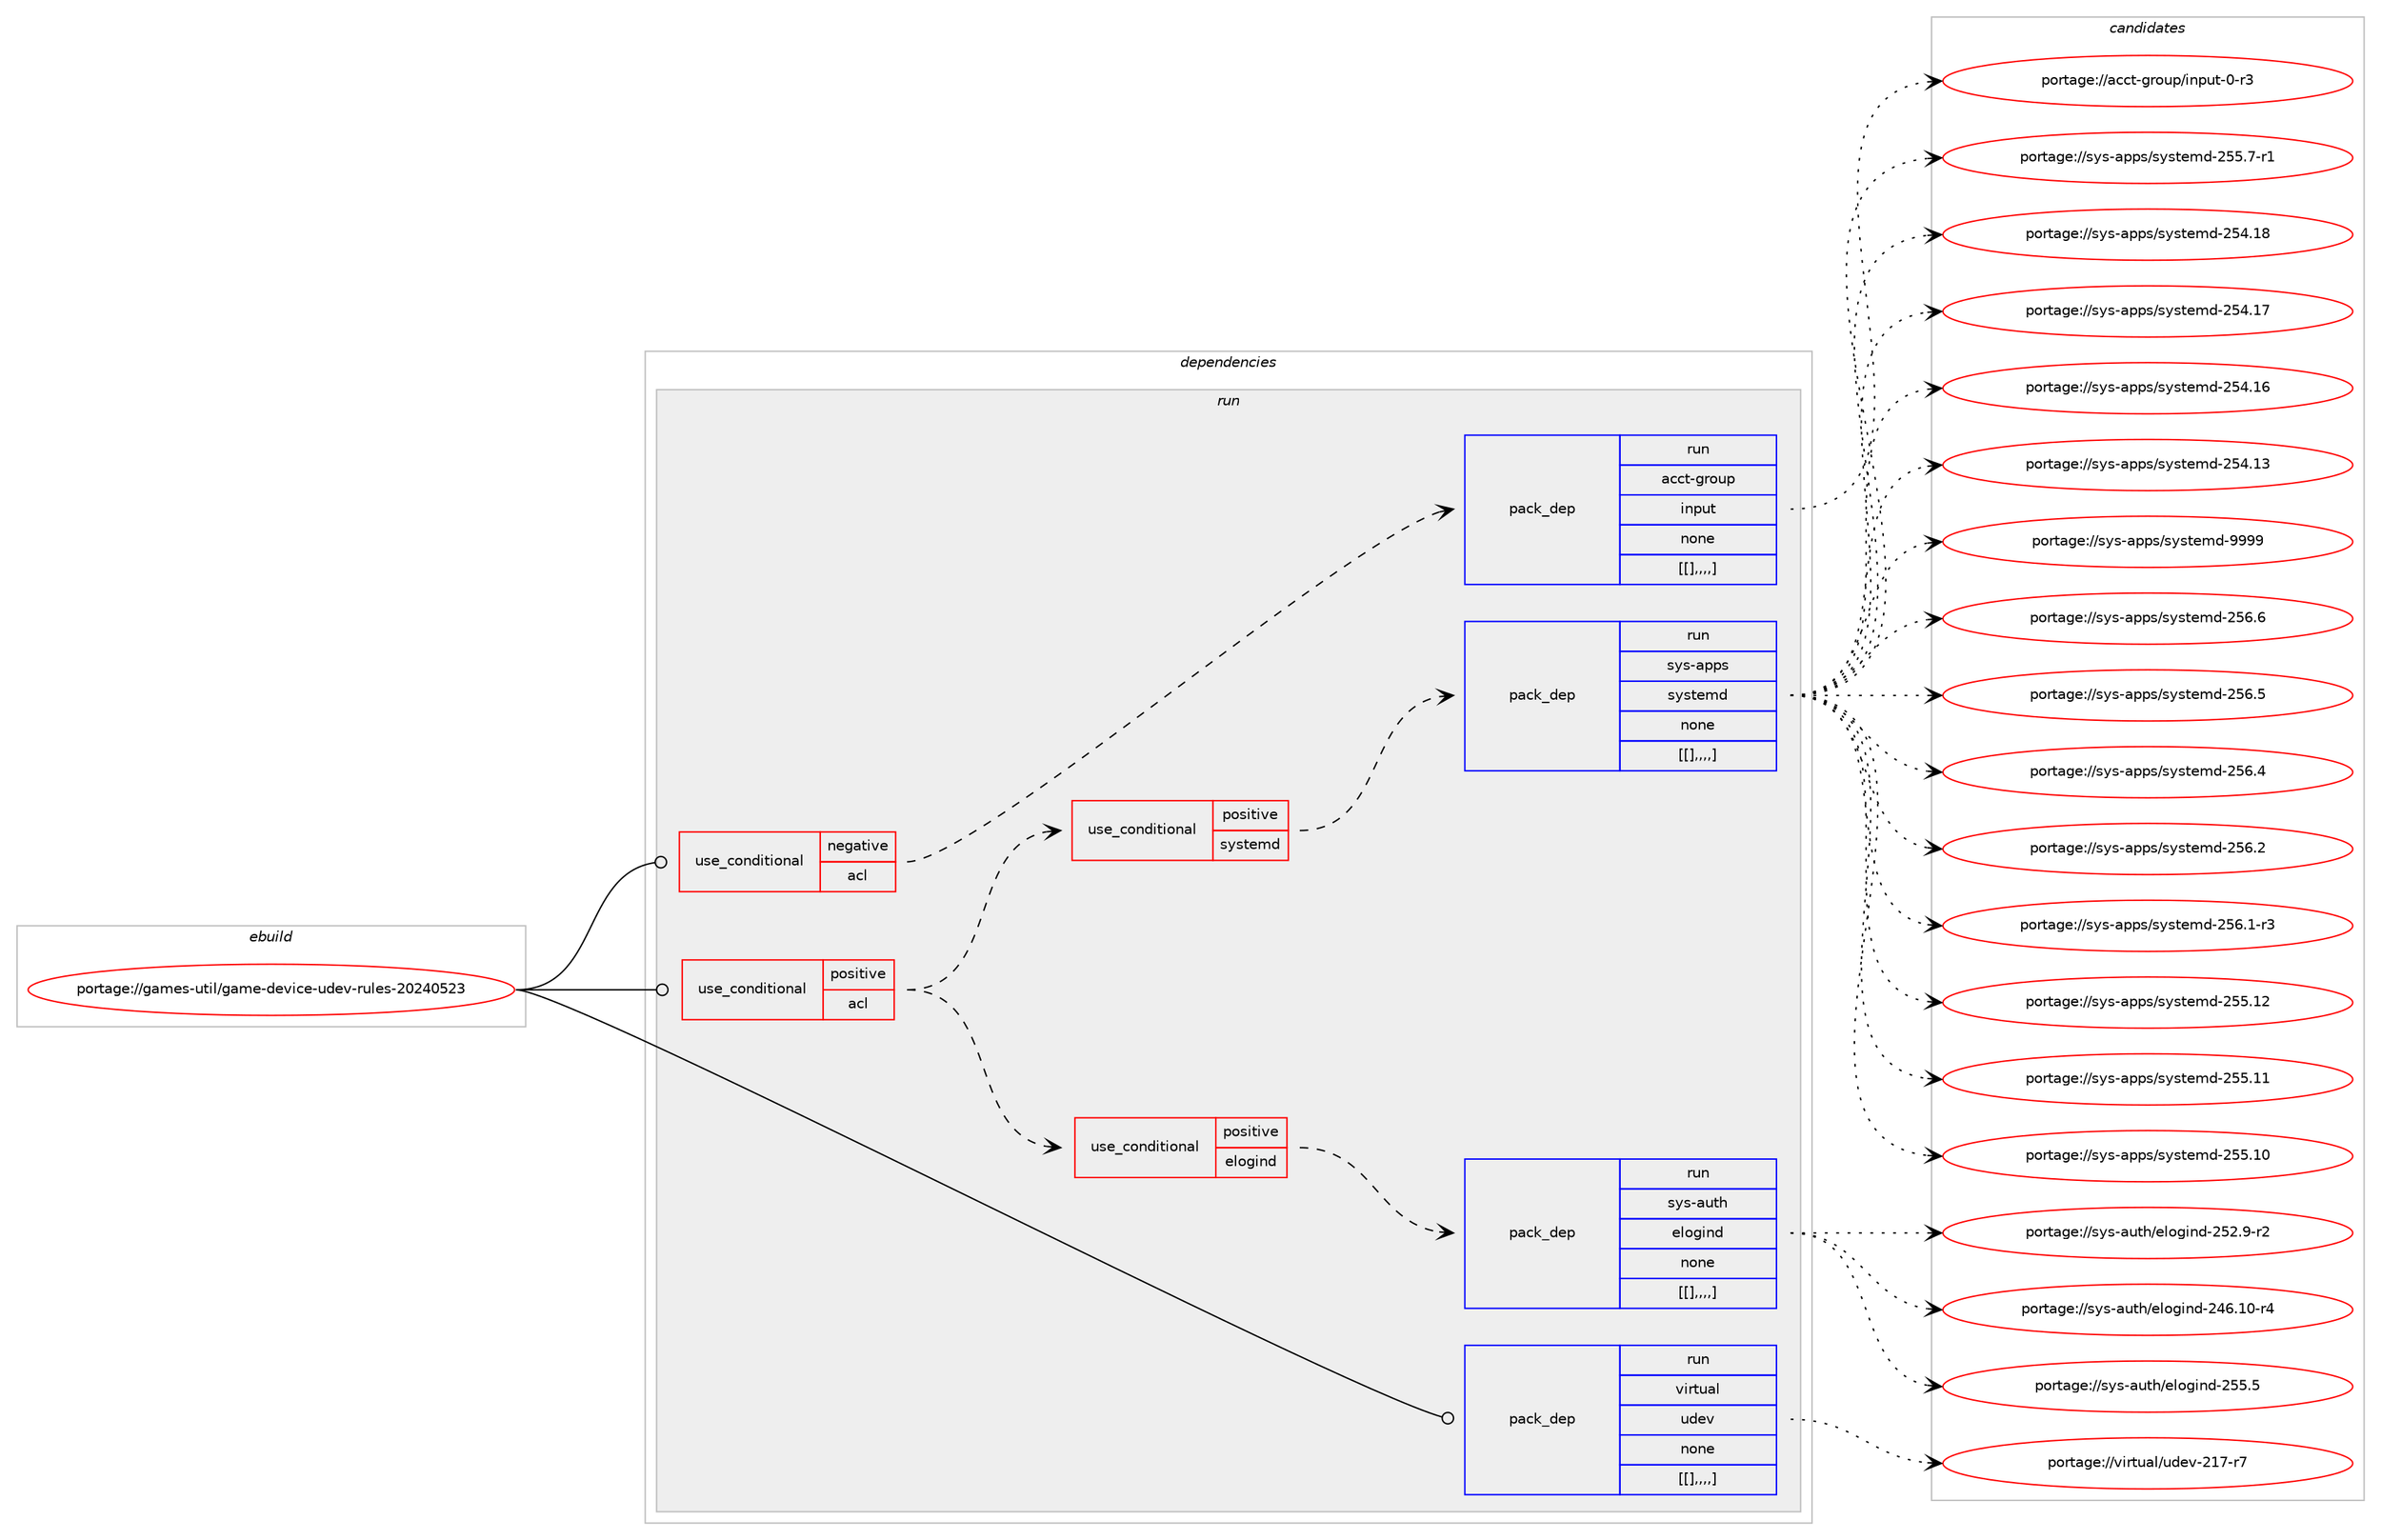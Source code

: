 digraph prolog {

# *************
# Graph options
# *************

newrank=true;
concentrate=true;
compound=true;
graph [rankdir=LR,fontname=Helvetica,fontsize=10,ranksep=1.5];#, ranksep=2.5, nodesep=0.2];
edge  [arrowhead=vee];
node  [fontname=Helvetica,fontsize=10];

# **********
# The ebuild
# **********

subgraph cluster_leftcol {
color=gray;
label=<<i>ebuild</i>>;
id [label="portage://games-util/game-device-udev-rules-20240523", color=red, width=4, href="../games-util/game-device-udev-rules-20240523.svg"];
}

# ****************
# The dependencies
# ****************

subgraph cluster_midcol {
color=gray;
label=<<i>dependencies</i>>;
subgraph cluster_compile {
fillcolor="#eeeeee";
style=filled;
label=<<i>compile</i>>;
}
subgraph cluster_compileandrun {
fillcolor="#eeeeee";
style=filled;
label=<<i>compile and run</i>>;
}
subgraph cluster_run {
fillcolor="#eeeeee";
style=filled;
label=<<i>run</i>>;
subgraph cond67473 {
dependency240270 [label=<<TABLE BORDER="0" CELLBORDER="1" CELLSPACING="0" CELLPADDING="4"><TR><TD ROWSPAN="3" CELLPADDING="10">use_conditional</TD></TR><TR><TD>negative</TD></TR><TR><TD>acl</TD></TR></TABLE>>, shape=none, color=red];
subgraph pack171289 {
dependency240271 [label=<<TABLE BORDER="0" CELLBORDER="1" CELLSPACING="0" CELLPADDING="4" WIDTH="220"><TR><TD ROWSPAN="6" CELLPADDING="30">pack_dep</TD></TR><TR><TD WIDTH="110">run</TD></TR><TR><TD>acct-group</TD></TR><TR><TD>input</TD></TR><TR><TD>none</TD></TR><TR><TD>[[],,,,]</TD></TR></TABLE>>, shape=none, color=blue];
}
dependency240270:e -> dependency240271:w [weight=20,style="dashed",arrowhead="vee"];
}
id:e -> dependency240270:w [weight=20,style="solid",arrowhead="odot"];
subgraph cond67474 {
dependency240272 [label=<<TABLE BORDER="0" CELLBORDER="1" CELLSPACING="0" CELLPADDING="4"><TR><TD ROWSPAN="3" CELLPADDING="10">use_conditional</TD></TR><TR><TD>positive</TD></TR><TR><TD>acl</TD></TR></TABLE>>, shape=none, color=red];
subgraph cond67475 {
dependency240273 [label=<<TABLE BORDER="0" CELLBORDER="1" CELLSPACING="0" CELLPADDING="4"><TR><TD ROWSPAN="3" CELLPADDING="10">use_conditional</TD></TR><TR><TD>positive</TD></TR><TR><TD>elogind</TD></TR></TABLE>>, shape=none, color=red];
subgraph pack171290 {
dependency240274 [label=<<TABLE BORDER="0" CELLBORDER="1" CELLSPACING="0" CELLPADDING="4" WIDTH="220"><TR><TD ROWSPAN="6" CELLPADDING="30">pack_dep</TD></TR><TR><TD WIDTH="110">run</TD></TR><TR><TD>sys-auth</TD></TR><TR><TD>elogind</TD></TR><TR><TD>none</TD></TR><TR><TD>[[],,,,]</TD></TR></TABLE>>, shape=none, color=blue];
}
dependency240273:e -> dependency240274:w [weight=20,style="dashed",arrowhead="vee"];
}
dependency240272:e -> dependency240273:w [weight=20,style="dashed",arrowhead="vee"];
subgraph cond67476 {
dependency240275 [label=<<TABLE BORDER="0" CELLBORDER="1" CELLSPACING="0" CELLPADDING="4"><TR><TD ROWSPAN="3" CELLPADDING="10">use_conditional</TD></TR><TR><TD>positive</TD></TR><TR><TD>systemd</TD></TR></TABLE>>, shape=none, color=red];
subgraph pack171291 {
dependency240276 [label=<<TABLE BORDER="0" CELLBORDER="1" CELLSPACING="0" CELLPADDING="4" WIDTH="220"><TR><TD ROWSPAN="6" CELLPADDING="30">pack_dep</TD></TR><TR><TD WIDTH="110">run</TD></TR><TR><TD>sys-apps</TD></TR><TR><TD>systemd</TD></TR><TR><TD>none</TD></TR><TR><TD>[[],,,,]</TD></TR></TABLE>>, shape=none, color=blue];
}
dependency240275:e -> dependency240276:w [weight=20,style="dashed",arrowhead="vee"];
}
dependency240272:e -> dependency240275:w [weight=20,style="dashed",arrowhead="vee"];
}
id:e -> dependency240272:w [weight=20,style="solid",arrowhead="odot"];
subgraph pack171292 {
dependency240277 [label=<<TABLE BORDER="0" CELLBORDER="1" CELLSPACING="0" CELLPADDING="4" WIDTH="220"><TR><TD ROWSPAN="6" CELLPADDING="30">pack_dep</TD></TR><TR><TD WIDTH="110">run</TD></TR><TR><TD>virtual</TD></TR><TR><TD>udev</TD></TR><TR><TD>none</TD></TR><TR><TD>[[],,,,]</TD></TR></TABLE>>, shape=none, color=blue];
}
id:e -> dependency240277:w [weight=20,style="solid",arrowhead="odot"];
}
}

# **************
# The candidates
# **************

subgraph cluster_choices {
rank=same;
color=gray;
label=<<i>candidates</i>>;

subgraph choice171289 {
color=black;
nodesep=1;
choice979999116451031141111171124710511011211711645484511451 [label="portage://acct-group/input-0-r3", color=red, width=4,href="../acct-group/input-0-r3.svg"];
dependency240271:e -> choice979999116451031141111171124710511011211711645484511451:w [style=dotted,weight="100"];
}
subgraph choice171290 {
color=black;
nodesep=1;
choice115121115459711711610447101108111103105110100455053534653 [label="portage://sys-auth/elogind-255.5", color=red, width=4,href="../sys-auth/elogind-255.5.svg"];
choice1151211154597117116104471011081111031051101004550535046574511450 [label="portage://sys-auth/elogind-252.9-r2", color=red, width=4,href="../sys-auth/elogind-252.9-r2.svg"];
choice115121115459711711610447101108111103105110100455052544649484511452 [label="portage://sys-auth/elogind-246.10-r4", color=red, width=4,href="../sys-auth/elogind-246.10-r4.svg"];
dependency240274:e -> choice115121115459711711610447101108111103105110100455053534653:w [style=dotted,weight="100"];
dependency240274:e -> choice1151211154597117116104471011081111031051101004550535046574511450:w [style=dotted,weight="100"];
dependency240274:e -> choice115121115459711711610447101108111103105110100455052544649484511452:w [style=dotted,weight="100"];
}
subgraph choice171291 {
color=black;
nodesep=1;
choice1151211154597112112115471151211151161011091004557575757 [label="portage://sys-apps/systemd-9999", color=red, width=4,href="../sys-apps/systemd-9999.svg"];
choice115121115459711211211547115121115116101109100455053544654 [label="portage://sys-apps/systemd-256.6", color=red, width=4,href="../sys-apps/systemd-256.6.svg"];
choice115121115459711211211547115121115116101109100455053544653 [label="portage://sys-apps/systemd-256.5", color=red, width=4,href="../sys-apps/systemd-256.5.svg"];
choice115121115459711211211547115121115116101109100455053544652 [label="portage://sys-apps/systemd-256.4", color=red, width=4,href="../sys-apps/systemd-256.4.svg"];
choice115121115459711211211547115121115116101109100455053544650 [label="portage://sys-apps/systemd-256.2", color=red, width=4,href="../sys-apps/systemd-256.2.svg"];
choice1151211154597112112115471151211151161011091004550535446494511451 [label="portage://sys-apps/systemd-256.1-r3", color=red, width=4,href="../sys-apps/systemd-256.1-r3.svg"];
choice11512111545971121121154711512111511610110910045505353464950 [label="portage://sys-apps/systemd-255.12", color=red, width=4,href="../sys-apps/systemd-255.12.svg"];
choice11512111545971121121154711512111511610110910045505353464949 [label="portage://sys-apps/systemd-255.11", color=red, width=4,href="../sys-apps/systemd-255.11.svg"];
choice11512111545971121121154711512111511610110910045505353464948 [label="portage://sys-apps/systemd-255.10", color=red, width=4,href="../sys-apps/systemd-255.10.svg"];
choice1151211154597112112115471151211151161011091004550535346554511449 [label="portage://sys-apps/systemd-255.7-r1", color=red, width=4,href="../sys-apps/systemd-255.7-r1.svg"];
choice11512111545971121121154711512111511610110910045505352464956 [label="portage://sys-apps/systemd-254.18", color=red, width=4,href="../sys-apps/systemd-254.18.svg"];
choice11512111545971121121154711512111511610110910045505352464955 [label="portage://sys-apps/systemd-254.17", color=red, width=4,href="../sys-apps/systemd-254.17.svg"];
choice11512111545971121121154711512111511610110910045505352464954 [label="portage://sys-apps/systemd-254.16", color=red, width=4,href="../sys-apps/systemd-254.16.svg"];
choice11512111545971121121154711512111511610110910045505352464951 [label="portage://sys-apps/systemd-254.13", color=red, width=4,href="../sys-apps/systemd-254.13.svg"];
dependency240276:e -> choice1151211154597112112115471151211151161011091004557575757:w [style=dotted,weight="100"];
dependency240276:e -> choice115121115459711211211547115121115116101109100455053544654:w [style=dotted,weight="100"];
dependency240276:e -> choice115121115459711211211547115121115116101109100455053544653:w [style=dotted,weight="100"];
dependency240276:e -> choice115121115459711211211547115121115116101109100455053544652:w [style=dotted,weight="100"];
dependency240276:e -> choice115121115459711211211547115121115116101109100455053544650:w [style=dotted,weight="100"];
dependency240276:e -> choice1151211154597112112115471151211151161011091004550535446494511451:w [style=dotted,weight="100"];
dependency240276:e -> choice11512111545971121121154711512111511610110910045505353464950:w [style=dotted,weight="100"];
dependency240276:e -> choice11512111545971121121154711512111511610110910045505353464949:w [style=dotted,weight="100"];
dependency240276:e -> choice11512111545971121121154711512111511610110910045505353464948:w [style=dotted,weight="100"];
dependency240276:e -> choice1151211154597112112115471151211151161011091004550535346554511449:w [style=dotted,weight="100"];
dependency240276:e -> choice11512111545971121121154711512111511610110910045505352464956:w [style=dotted,weight="100"];
dependency240276:e -> choice11512111545971121121154711512111511610110910045505352464955:w [style=dotted,weight="100"];
dependency240276:e -> choice11512111545971121121154711512111511610110910045505352464954:w [style=dotted,weight="100"];
dependency240276:e -> choice11512111545971121121154711512111511610110910045505352464951:w [style=dotted,weight="100"];
}
subgraph choice171292 {
color=black;
nodesep=1;
choice1181051141161179710847117100101118455049554511455 [label="portage://virtual/udev-217-r7", color=red, width=4,href="../virtual/udev-217-r7.svg"];
dependency240277:e -> choice1181051141161179710847117100101118455049554511455:w [style=dotted,weight="100"];
}
}

}
